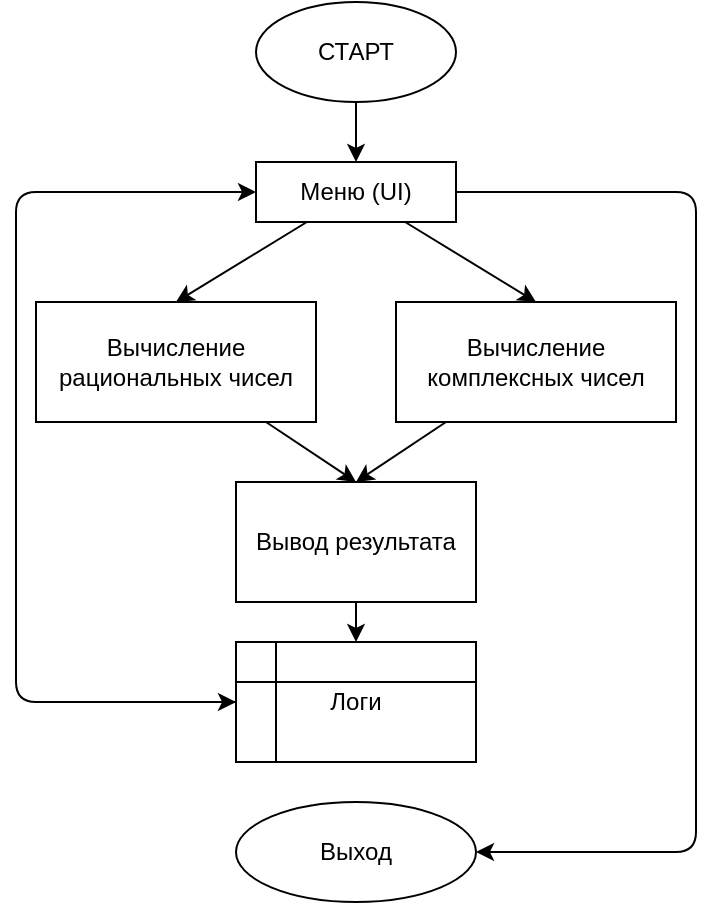<mxfile>
    <diagram id="CqgXHsn0a6nLS23B6nBS" name="Страница 1">
        <mxGraphModel dx="594" dy="247" grid="1" gridSize="10" guides="1" tooltips="1" connect="1" arrows="1" fold="1" page="1" pageScale="1" pageWidth="827" pageHeight="1169" math="0" shadow="0">
            <root>
                <mxCell id="0"/>
                <mxCell id="1" parent="0"/>
                <mxCell id="15" style="edgeStyle=none;html=1;entryX=0;entryY=0.5;entryDx=0;entryDy=0;exitX=0;exitY=0.5;exitDx=0;exitDy=0;" parent="1" source="2" target="5" edge="1">
                    <mxGeometry relative="1" as="geometry">
                        <mxPoint x="80" y="70" as="targetPoint"/>
                        <Array as="points">
                            <mxPoint x="120" y="360"/>
                            <mxPoint x="120" y="230"/>
                            <mxPoint x="120" y="105"/>
                        </Array>
                    </mxGeometry>
                </mxCell>
                <mxCell id="2" value="Логи" style="shape=internalStorage;whiteSpace=wrap;html=1;backgroundOutline=1;" parent="1" vertex="1">
                    <mxGeometry x="230" y="330" width="120" height="60" as="geometry"/>
                </mxCell>
                <mxCell id="6" value="" style="edgeStyle=none;html=1;" parent="1" source="3" target="5" edge="1">
                    <mxGeometry relative="1" as="geometry"/>
                </mxCell>
                <mxCell id="3" value="СТАРТ" style="ellipse;whiteSpace=wrap;html=1;" parent="1" vertex="1">
                    <mxGeometry x="240" y="10" width="100" height="50" as="geometry"/>
                </mxCell>
                <mxCell id="8" style="edgeStyle=none;html=1;entryX=0.5;entryY=0;entryDx=0;entryDy=0;" parent="1" source="5" target="7" edge="1">
                    <mxGeometry relative="1" as="geometry"/>
                </mxCell>
                <mxCell id="10" style="edgeStyle=none;html=1;entryX=0.5;entryY=0;entryDx=0;entryDy=0;" parent="1" source="5" target="9" edge="1">
                    <mxGeometry relative="1" as="geometry"/>
                </mxCell>
                <mxCell id="18" style="edgeStyle=none;html=1;entryX=1;entryY=0.5;entryDx=0;entryDy=0;" parent="1" source="5" target="17" edge="1">
                    <mxGeometry relative="1" as="geometry">
                        <mxPoint x="560" y="140" as="targetPoint"/>
                        <Array as="points">
                            <mxPoint x="460" y="105"/>
                            <mxPoint x="460" y="435"/>
                        </Array>
                    </mxGeometry>
                </mxCell>
                <mxCell id="5" value="Меню (UI)" style="rounded=0;whiteSpace=wrap;html=1;" parent="1" vertex="1">
                    <mxGeometry x="240" y="90" width="100" height="30" as="geometry"/>
                </mxCell>
                <mxCell id="12" style="edgeStyle=none;html=1;entryX=0.5;entryY=0;entryDx=0;entryDy=0;" parent="1" source="7" target="11" edge="1">
                    <mxGeometry relative="1" as="geometry"/>
                </mxCell>
                <mxCell id="7" value="Вычисление рациональных чисел" style="rounded=0;whiteSpace=wrap;html=1;" parent="1" vertex="1">
                    <mxGeometry x="130" y="160" width="140" height="60" as="geometry"/>
                </mxCell>
                <mxCell id="13" style="edgeStyle=none;html=1;entryX=0.5;entryY=0;entryDx=0;entryDy=0;" parent="1" source="9" target="11" edge="1">
                    <mxGeometry relative="1" as="geometry"/>
                </mxCell>
                <mxCell id="9" value="Вычисление комплексных чисел" style="rounded=0;whiteSpace=wrap;html=1;" parent="1" vertex="1">
                    <mxGeometry x="310" y="160" width="140" height="60" as="geometry"/>
                </mxCell>
                <mxCell id="14" value="" style="edgeStyle=none;html=1;" parent="1" source="11" target="2" edge="1">
                    <mxGeometry relative="1" as="geometry"/>
                </mxCell>
                <mxCell id="11" value="Вывод результата" style="rounded=0;whiteSpace=wrap;html=1;" parent="1" vertex="1">
                    <mxGeometry x="230" y="250" width="120" height="60" as="geometry"/>
                </mxCell>
                <mxCell id="17" value="Выход" style="ellipse;whiteSpace=wrap;html=1;" parent="1" vertex="1">
                    <mxGeometry x="230" y="410" width="120" height="50" as="geometry"/>
                </mxCell>
                <mxCell id="21" value="" style="endArrow=classic;html=1;entryX=0;entryY=0.5;entryDx=0;entryDy=0;" parent="1" target="2" edge="1">
                    <mxGeometry width="50" height="50" relative="1" as="geometry">
                        <mxPoint x="200" y="360" as="sourcePoint"/>
                        <mxPoint x="330" y="220" as="targetPoint"/>
                    </mxGeometry>
                </mxCell>
            </root>
        </mxGraphModel>
    </diagram>
</mxfile>